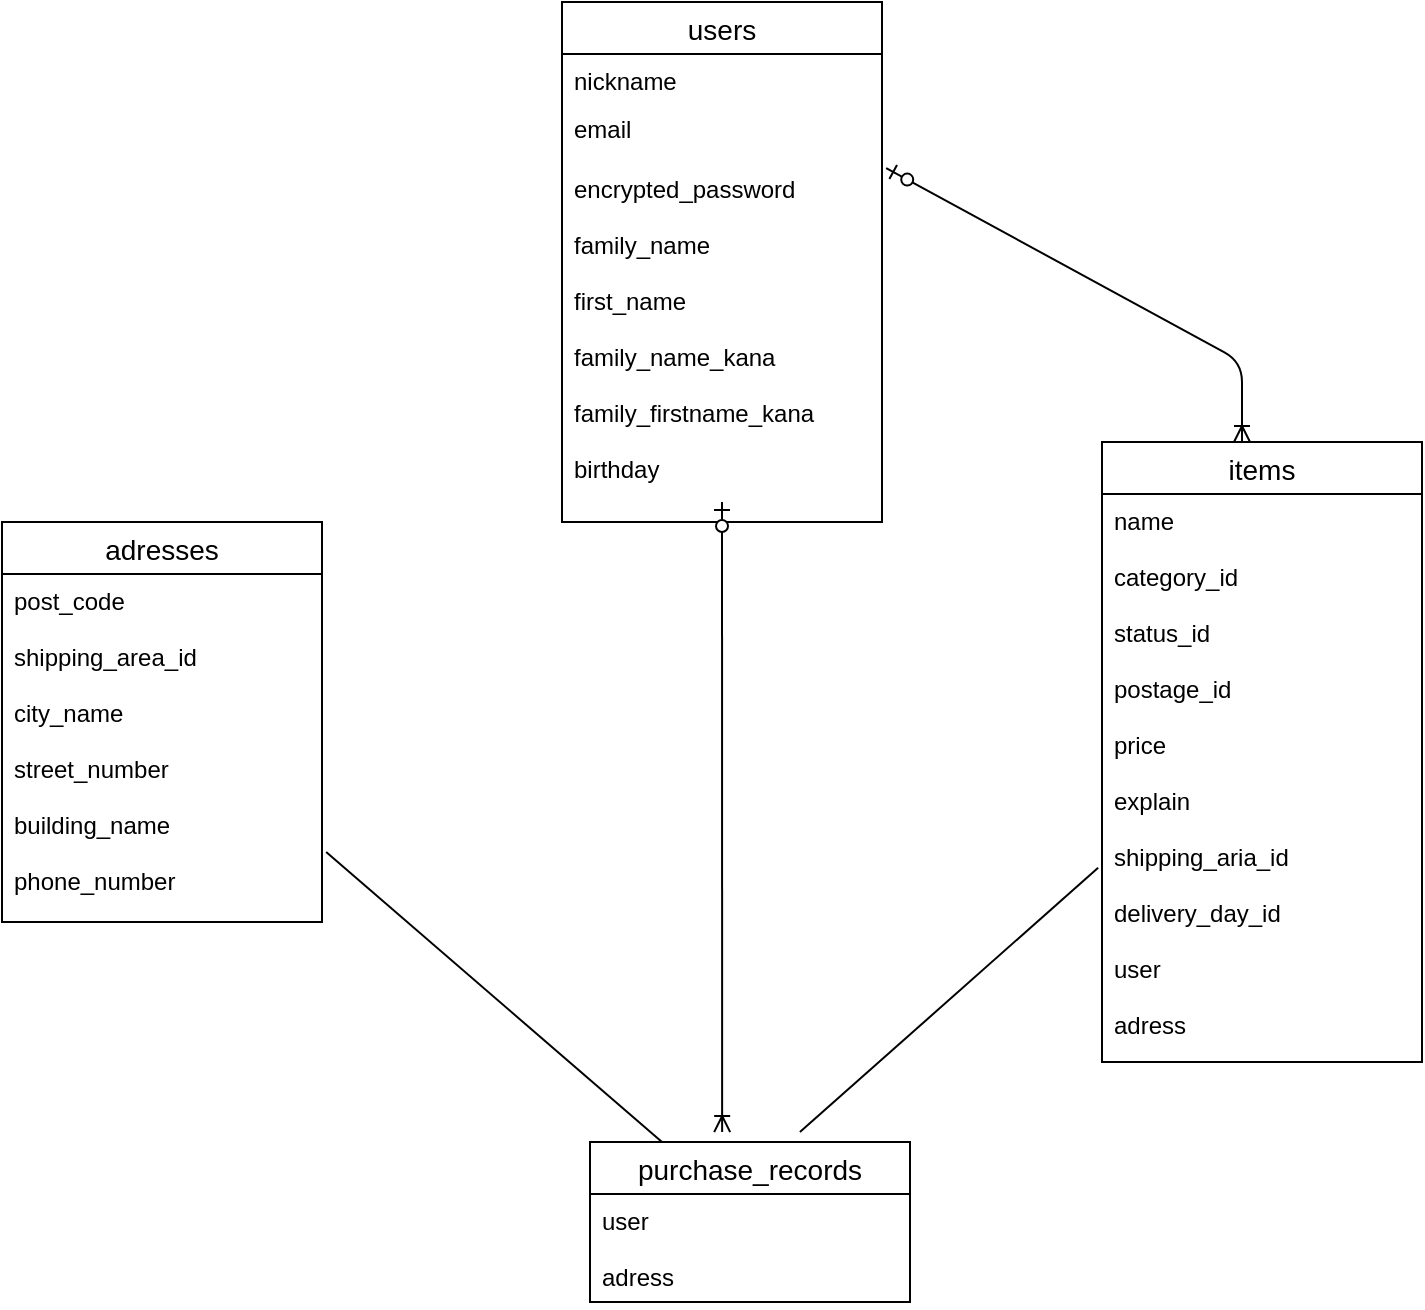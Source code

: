 <mxfile>
    <diagram id="BG-3THh_jkbC5keFb9yc" name="ページ1">
        <mxGraphModel dx="1187" dy="830" grid="1" gridSize="10" guides="1" tooltips="1" connect="1" arrows="0" fold="1" page="1" pageScale="1" pageWidth="827" pageHeight="1169" math="0" shadow="0">
            <root>
                <mxCell id="0"/>
                <mxCell id="1" parent="0"/>
                <mxCell id="38" value="purchase_records" style="swimlane;fontStyle=0;childLayout=stackLayout;horizontal=1;startSize=26;horizontalStack=0;resizeParent=1;resizeParentMax=0;resizeLast=0;collapsible=1;marginBottom=0;align=center;fontSize=14;" parent="1" vertex="1">
                    <mxGeometry x="334" y="620" width="160" height="80" as="geometry"/>
                </mxCell>
                <mxCell id="39" value="user&#10;&#10;adress" style="text;strokeColor=none;fillColor=none;spacingLeft=4;spacingRight=4;overflow=hidden;rotatable=0;points=[[0,0.5],[1,0.5]];portConstraint=eastwest;fontSize=12;" parent="38" vertex="1">
                    <mxGeometry y="26" width="160" height="54" as="geometry"/>
                </mxCell>
                <mxCell id="42" value="items" style="swimlane;fontStyle=0;childLayout=stackLayout;horizontal=1;startSize=26;horizontalStack=0;resizeParent=1;resizeParentMax=0;resizeLast=0;collapsible=1;marginBottom=0;align=center;fontSize=14;" parent="1" vertex="1">
                    <mxGeometry x="590" y="270" width="160" height="310" as="geometry"/>
                </mxCell>
                <mxCell id="45" value="name&#10;&#10;category_id&#10;&#10;status_id&#10;&#10;postage_id&#10;&#10;price&#10;&#10;explain&#10;&#10;shipping_aria_id&#10;&#10;delivery_day_id&#10;&#10;user&#10;&#10;adress" style="text;strokeColor=none;fillColor=none;spacingLeft=4;spacingRight=4;overflow=hidden;rotatable=0;points=[[0,0.5],[1,0.5]];portConstraint=eastwest;fontSize=12;" parent="42" vertex="1">
                    <mxGeometry y="26" width="160" height="284" as="geometry"/>
                </mxCell>
                <mxCell id="47" value="users" style="swimlane;fontStyle=0;childLayout=stackLayout;horizontal=1;startSize=26;horizontalStack=0;resizeParent=1;resizeParentMax=0;resizeLast=0;collapsible=1;marginBottom=0;align=center;fontSize=14;" parent="1" vertex="1">
                    <mxGeometry x="320" y="50" width="160" height="260" as="geometry"/>
                </mxCell>
                <mxCell id="48" value="nickname&#10;" style="text;strokeColor=none;fillColor=none;spacingLeft=4;spacingRight=4;overflow=hidden;rotatable=0;points=[[0,0.5],[1,0.5]];portConstraint=eastwest;fontSize=12;" parent="47" vertex="1">
                    <mxGeometry y="26" width="160" height="24" as="geometry"/>
                </mxCell>
                <mxCell id="49" value="email&#10;&#10;d" style="text;strokeColor=none;fillColor=none;spacingLeft=4;spacingRight=4;overflow=hidden;rotatable=0;points=[[0,0.5],[1,0.5]];portConstraint=eastwest;fontSize=12;strokeWidth=1;" parent="47" vertex="1">
                    <mxGeometry y="50" width="160" height="30" as="geometry"/>
                </mxCell>
                <mxCell id="50" value="encrypted_password&#10;&#10;family_name&#10;&#10;first_name&#10;&#10;family_name_kana&#10;&#10;family_firstname_kana&#10;&#10;birthday&#10;&#10;&#10;" style="text;strokeColor=none;fillColor=none;spacingLeft=4;spacingRight=4;overflow=hidden;rotatable=0;points=[[0,0.5],[1,0.5]];portConstraint=eastwest;fontSize=12;" parent="47" vertex="1">
                    <mxGeometry y="80" width="160" height="180" as="geometry"/>
                </mxCell>
                <mxCell id="55" value="adresses" style="swimlane;fontStyle=0;childLayout=stackLayout;horizontal=1;startSize=26;horizontalStack=0;resizeParent=1;resizeParentMax=0;resizeLast=0;collapsible=1;marginBottom=0;align=center;fontSize=14;" parent="1" vertex="1">
                    <mxGeometry x="40" y="310" width="160" height="200" as="geometry"/>
                </mxCell>
                <mxCell id="56" value="post_code&#10;&#10; shipping_area_id&#10;&#10;city_name&#10;&#10;street_number&#10;&#10;building_name&#10;&#10;phone_number" style="text;strokeColor=none;fillColor=none;spacingLeft=4;spacingRight=4;overflow=hidden;rotatable=0;points=[[0,0.5],[1,0.5]];portConstraint=eastwest;fontSize=12;" parent="55" vertex="1">
                    <mxGeometry y="26" width="160" height="174" as="geometry"/>
                </mxCell>
                <mxCell id="97" value="" style="fontSize=12;html=1;endArrow=ERoneToMany;startArrow=ERzeroToOne;labelBackgroundColor=default;fontFamily=Helvetica;fontColor=default;strokeColor=default;exitX=1.013;exitY=0.017;exitDx=0;exitDy=0;exitPerimeter=0;" parent="1" source="50" edge="1">
                    <mxGeometry width="100" height="100" relative="1" as="geometry">
                        <mxPoint x="550" y="150" as="sourcePoint"/>
                        <mxPoint x="660" y="270" as="targetPoint"/>
                        <Array as="points">
                            <mxPoint x="660" y="230"/>
                        </Array>
                    </mxGeometry>
                </mxCell>
                <mxCell id="98" value="" style="fontSize=12;html=1;endArrow=ERoneToMany;startArrow=ERzeroToOne;labelBackgroundColor=default;fontFamily=Helvetica;fontColor=default;strokeColor=default;shape=connector;entryX=0.413;entryY=-0.062;entryDx=0;entryDy=0;entryPerimeter=0;" parent="1" target="38" edge="1">
                    <mxGeometry width="100" height="100" relative="1" as="geometry">
                        <mxPoint x="400" y="300" as="sourcePoint"/>
                        <mxPoint x="397" y="610" as="targetPoint"/>
                    </mxGeometry>
                </mxCell>
                <mxCell id="103" value="" style="endArrow=none;html=1;rounded=0;entryX=-0.012;entryY=0.658;entryDx=0;entryDy=0;entryPerimeter=0;exitX=0.656;exitY=-0.062;exitDx=0;exitDy=0;exitPerimeter=0;" parent="1" edge="1" target="45" source="38">
                    <mxGeometry relative="1" as="geometry">
                        <mxPoint x="440" y="610" as="sourcePoint"/>
                        <mxPoint x="590" y="490" as="targetPoint"/>
                    </mxGeometry>
                </mxCell>
                <mxCell id="105" value="" style="endArrow=none;html=1;rounded=0;exitX=1.013;exitY=0.799;exitDx=0;exitDy=0;exitPerimeter=0;" edge="1" parent="1" source="56">
                    <mxGeometry relative="1" as="geometry">
                        <mxPoint x="203" y="447" as="sourcePoint"/>
                        <mxPoint x="370" y="620" as="targetPoint"/>
                    </mxGeometry>
                </mxCell>
            </root>
        </mxGraphModel>
    </diagram>
</mxfile>